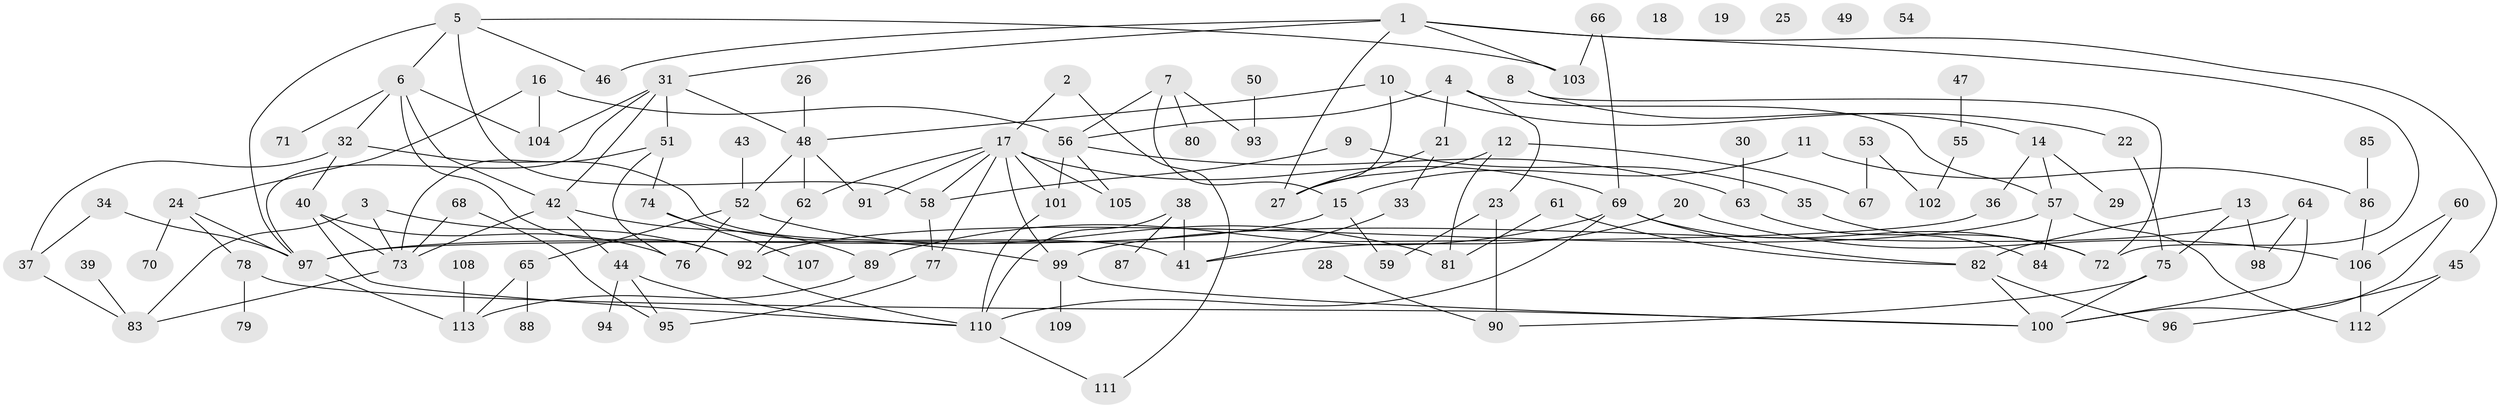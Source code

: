 // Generated by graph-tools (version 1.1) at 2025/33/03/09/25 02:33:45]
// undirected, 113 vertices, 164 edges
graph export_dot {
graph [start="1"]
  node [color=gray90,style=filled];
  1;
  2;
  3;
  4;
  5;
  6;
  7;
  8;
  9;
  10;
  11;
  12;
  13;
  14;
  15;
  16;
  17;
  18;
  19;
  20;
  21;
  22;
  23;
  24;
  25;
  26;
  27;
  28;
  29;
  30;
  31;
  32;
  33;
  34;
  35;
  36;
  37;
  38;
  39;
  40;
  41;
  42;
  43;
  44;
  45;
  46;
  47;
  48;
  49;
  50;
  51;
  52;
  53;
  54;
  55;
  56;
  57;
  58;
  59;
  60;
  61;
  62;
  63;
  64;
  65;
  66;
  67;
  68;
  69;
  70;
  71;
  72;
  73;
  74;
  75;
  76;
  77;
  78;
  79;
  80;
  81;
  82;
  83;
  84;
  85;
  86;
  87;
  88;
  89;
  90;
  91;
  92;
  93;
  94;
  95;
  96;
  97;
  98;
  99;
  100;
  101;
  102;
  103;
  104;
  105;
  106;
  107;
  108;
  109;
  110;
  111;
  112;
  113;
  1 -- 27;
  1 -- 31;
  1 -- 45;
  1 -- 46;
  1 -- 72;
  1 -- 103;
  2 -- 17;
  2 -- 111;
  3 -- 73;
  3 -- 83;
  3 -- 92;
  4 -- 21;
  4 -- 23;
  4 -- 56;
  4 -- 57;
  5 -- 6;
  5 -- 46;
  5 -- 58;
  5 -- 97;
  5 -- 103;
  6 -- 32;
  6 -- 42;
  6 -- 71;
  6 -- 92;
  6 -- 104;
  7 -- 15;
  7 -- 56;
  7 -- 80;
  7 -- 93;
  8 -- 14;
  8 -- 72;
  9 -- 35;
  9 -- 58;
  10 -- 22;
  10 -- 27;
  10 -- 48;
  11 -- 15;
  11 -- 86;
  12 -- 27;
  12 -- 67;
  12 -- 81;
  13 -- 75;
  13 -- 82;
  13 -- 98;
  14 -- 29;
  14 -- 36;
  14 -- 57;
  15 -- 59;
  15 -- 97;
  16 -- 24;
  16 -- 56;
  16 -- 104;
  17 -- 58;
  17 -- 62;
  17 -- 69;
  17 -- 77;
  17 -- 91;
  17 -- 99;
  17 -- 101;
  17 -- 105;
  20 -- 41;
  20 -- 106;
  21 -- 27;
  21 -- 33;
  22 -- 75;
  23 -- 59;
  23 -- 90;
  24 -- 70;
  24 -- 78;
  24 -- 97;
  26 -- 48;
  28 -- 90;
  30 -- 63;
  31 -- 42;
  31 -- 48;
  31 -- 51;
  31 -- 97;
  31 -- 104;
  32 -- 37;
  32 -- 40;
  32 -- 41;
  33 -- 41;
  34 -- 37;
  34 -- 97;
  35 -- 72;
  36 -- 97;
  37 -- 83;
  38 -- 41;
  38 -- 87;
  38 -- 110;
  39 -- 83;
  40 -- 73;
  40 -- 76;
  40 -- 110;
  42 -- 44;
  42 -- 73;
  42 -- 89;
  43 -- 52;
  44 -- 94;
  44 -- 95;
  44 -- 110;
  45 -- 96;
  45 -- 112;
  47 -- 55;
  48 -- 52;
  48 -- 62;
  48 -- 91;
  50 -- 93;
  51 -- 73;
  51 -- 74;
  51 -- 76;
  52 -- 65;
  52 -- 76;
  52 -- 81;
  53 -- 67;
  53 -- 102;
  55 -- 102;
  56 -- 63;
  56 -- 101;
  56 -- 105;
  57 -- 84;
  57 -- 92;
  57 -- 112;
  58 -- 77;
  60 -- 100;
  60 -- 106;
  61 -- 81;
  61 -- 82;
  62 -- 92;
  63 -- 84;
  64 -- 98;
  64 -- 99;
  64 -- 100;
  65 -- 88;
  65 -- 113;
  66 -- 69;
  66 -- 103;
  68 -- 73;
  68 -- 95;
  69 -- 72;
  69 -- 82;
  69 -- 89;
  69 -- 110;
  73 -- 83;
  74 -- 99;
  74 -- 107;
  75 -- 90;
  75 -- 100;
  77 -- 95;
  78 -- 79;
  78 -- 100;
  82 -- 96;
  82 -- 100;
  85 -- 86;
  86 -- 106;
  89 -- 113;
  92 -- 110;
  97 -- 113;
  99 -- 100;
  99 -- 109;
  101 -- 110;
  106 -- 112;
  108 -- 113;
  110 -- 111;
}
